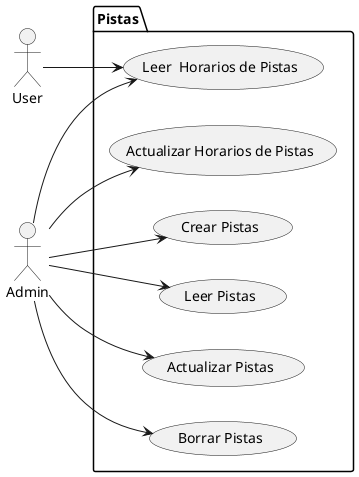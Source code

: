 @startuml

left to right direction

actor User as U
actor Admin as A

package Pistas {

     usecase "Leer  Horarios de Pistas" as UC2
     usecase "Actualizar Horarios de Pistas" as UC3

     usecase "Crear Pistas" as UC5
     usecase "Leer Pistas" as UC6
     usecase "Actualizar Pistas" as UC7
     usecase "Borrar Pistas" as UC8
}

U -->UC2

A -->UC2
A -->UC3
A -->UC5
A -->UC6
A -->UC7
A -->UC8




@enduml
